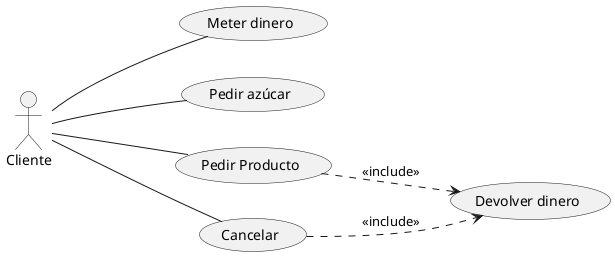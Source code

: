
@startuml
left to right direction
:Cliente: as cli
usecase (Meter dinero) as UC1
usecase (Pedir azúcar) as UC2
usecase (Pedir Producto) as UC3
usecase (Cancelar) as UC4
usecase (Devolver dinero) as UC5

cli --- UC1
cli --- UC2
cli --- UC3
cli --- UC4
UC3 ..> UC5: <<include>>
UC4 ..> UC5: <<include>>
@enduml
